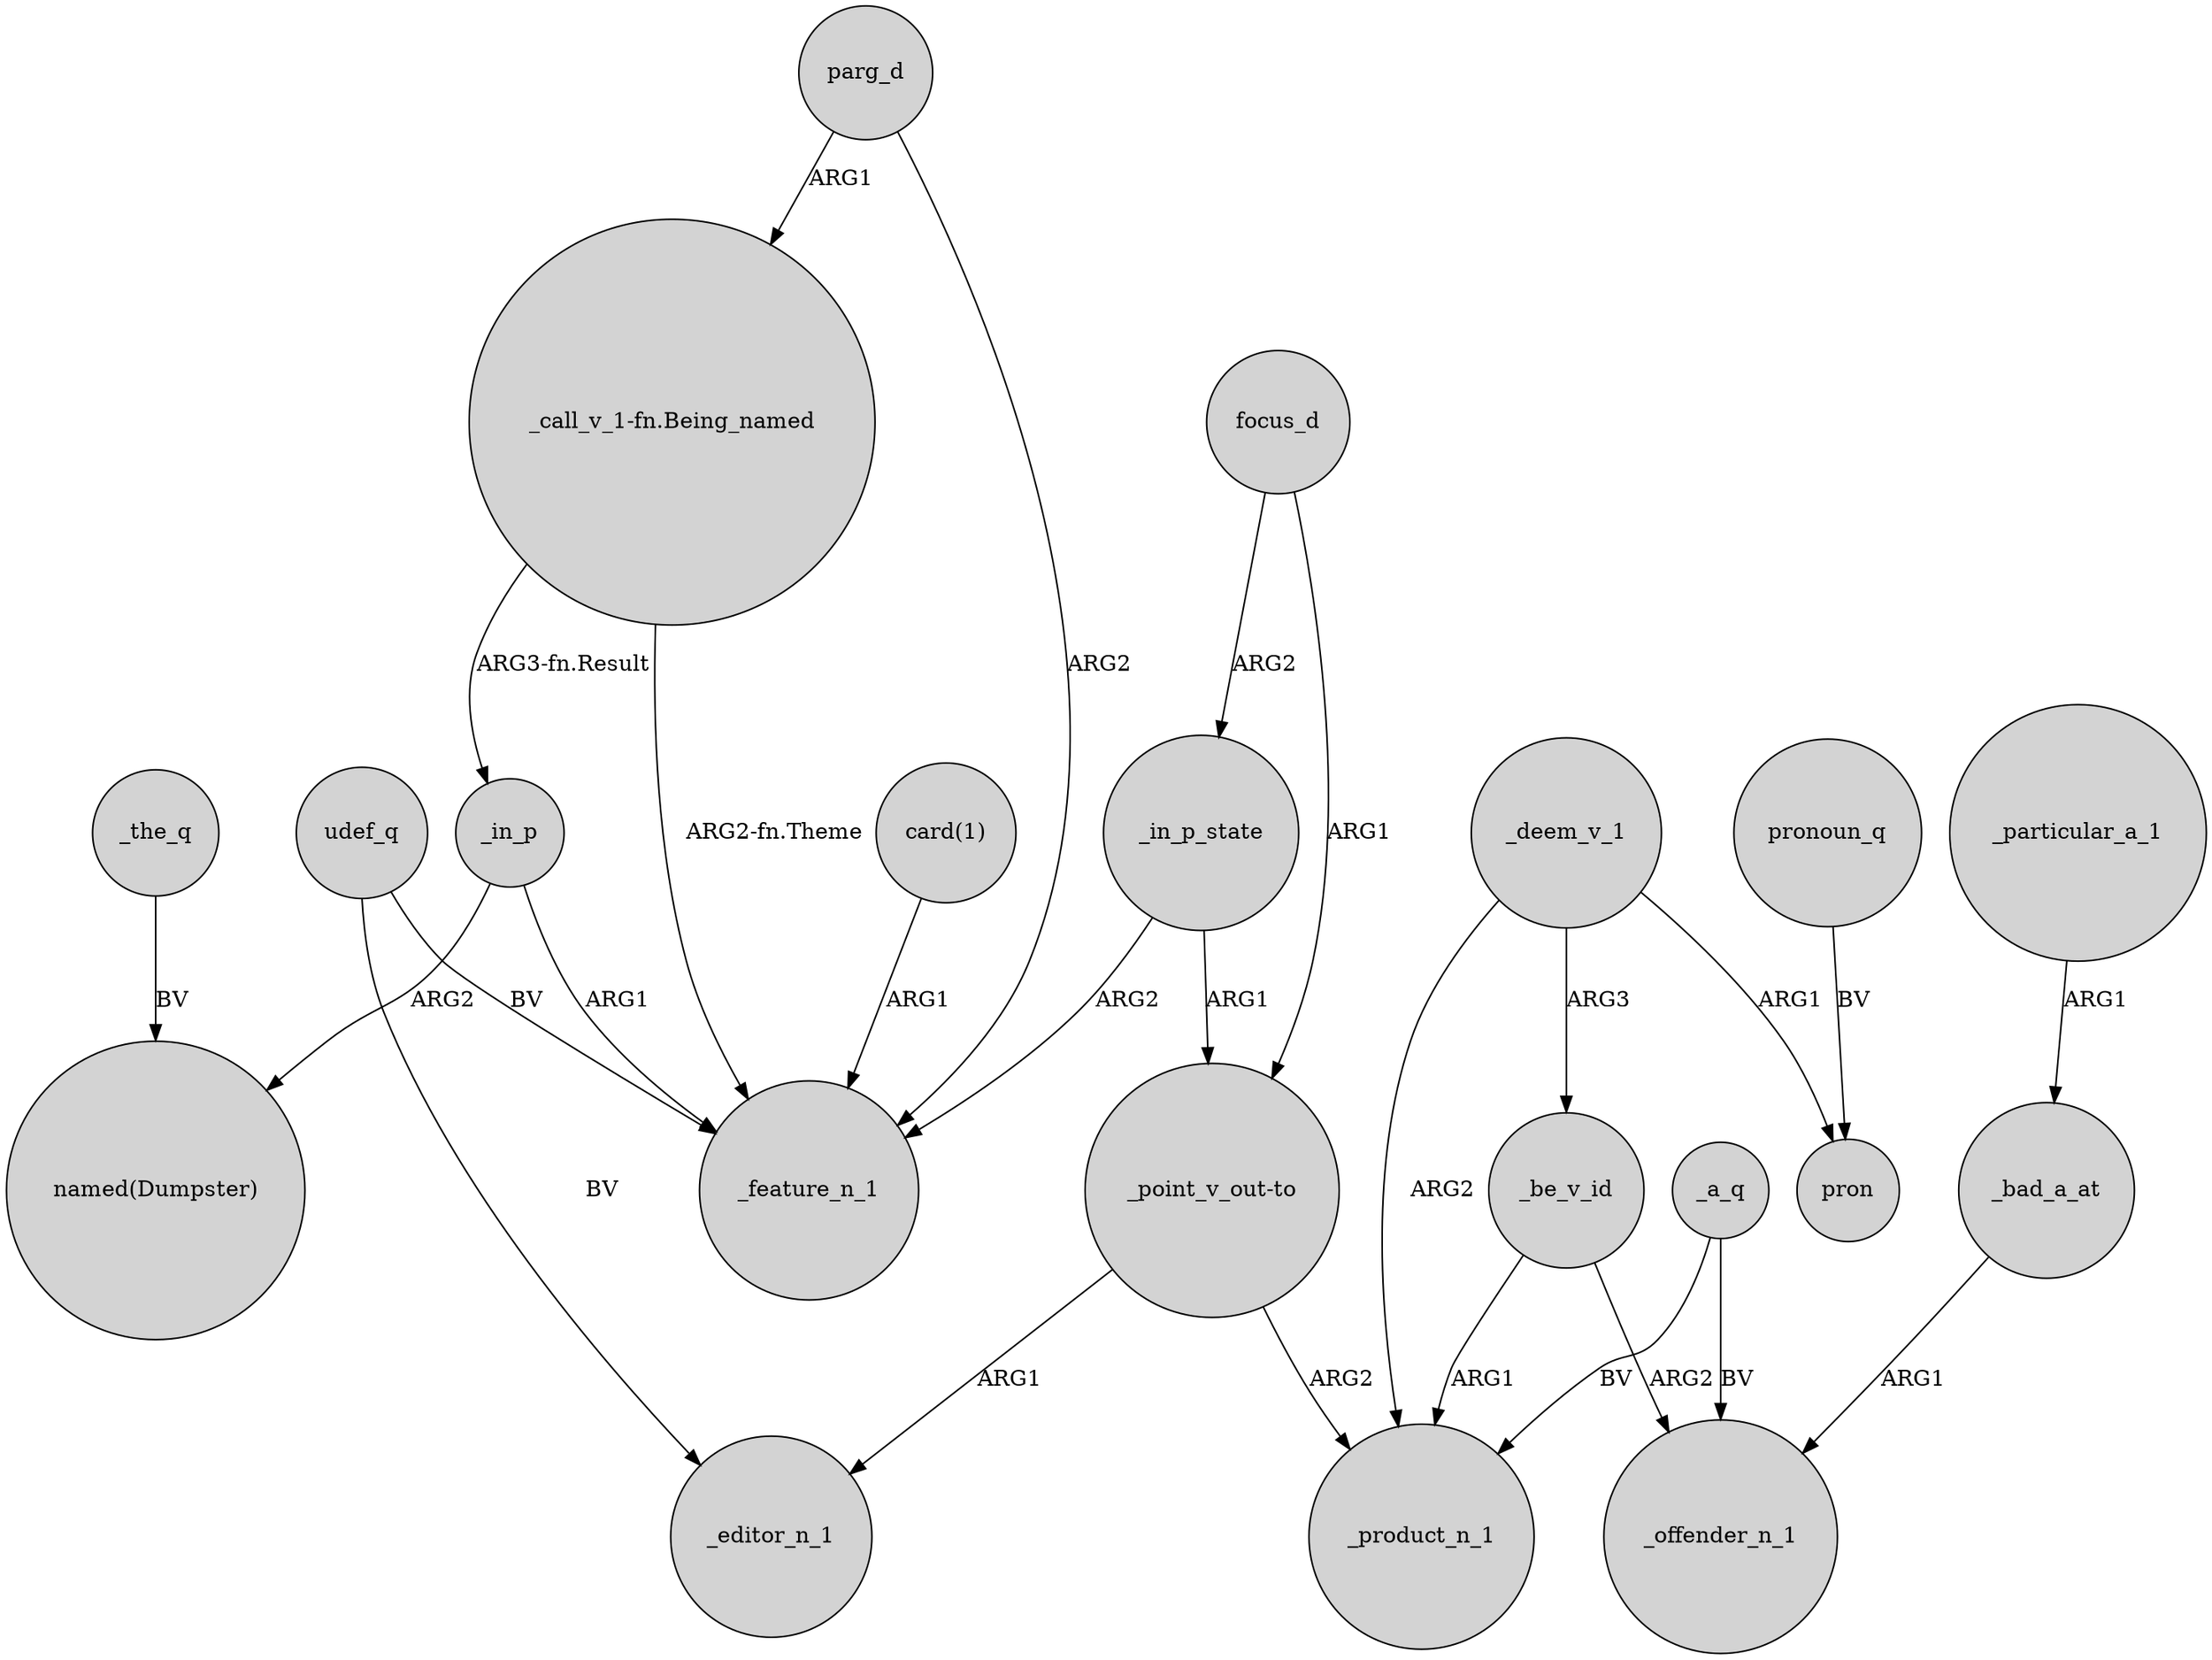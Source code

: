 digraph {
	node [shape=circle style=filled]
	_in_p -> "named(Dumpster)" [label=ARG2]
	_deem_v_1 -> _product_n_1 [label=ARG2]
	udef_q -> _feature_n_1 [label=BV]
	_be_v_id -> _offender_n_1 [label=ARG2]
	_a_q -> _product_n_1 [label=BV]
	"_point_v_out-to" -> _product_n_1 [label=ARG2]
	focus_d -> _in_p_state [label=ARG2]
	_in_p -> _feature_n_1 [label=ARG1]
	"_point_v_out-to" -> _editor_n_1 [label=ARG1]
	parg_d -> _feature_n_1 [label=ARG2]
	_particular_a_1 -> _bad_a_at [label=ARG1]
	"_call_v_1-fn.Being_named" -> _in_p [label="ARG3-fn.Result"]
	pronoun_q -> pron [label=BV]
	parg_d -> "_call_v_1-fn.Being_named" [label=ARG1]
	_a_q -> _offender_n_1 [label=BV]
	"card(1)" -> _feature_n_1 [label=ARG1]
	_the_q -> "named(Dumpster)" [label=BV]
	"_call_v_1-fn.Being_named" -> _feature_n_1 [label="ARG2-fn.Theme"]
	_in_p_state -> "_point_v_out-to" [label=ARG1]
	udef_q -> _editor_n_1 [label=BV]
	_deem_v_1 -> pron [label=ARG1]
	_bad_a_at -> _offender_n_1 [label=ARG1]
	_be_v_id -> _product_n_1 [label=ARG1]
	focus_d -> "_point_v_out-to" [label=ARG1]
	_deem_v_1 -> _be_v_id [label=ARG3]
	_in_p_state -> _feature_n_1 [label=ARG2]
}
